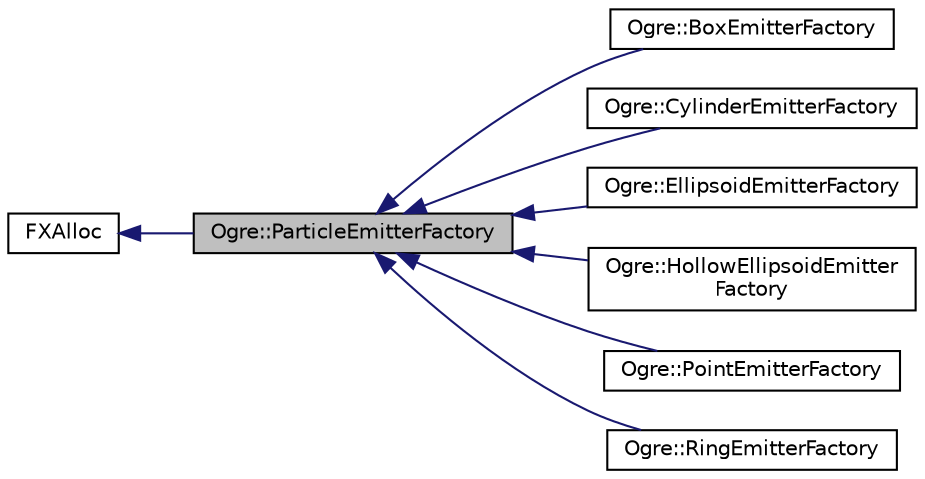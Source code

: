 digraph "Ogre::ParticleEmitterFactory"
{
  bgcolor="transparent";
  edge [fontname="Helvetica",fontsize="10",labelfontname="Helvetica",labelfontsize="10"];
  node [fontname="Helvetica",fontsize="10",shape=record];
  rankdir="LR";
  Node0 [label="Ogre::ParticleEmitterFactory",height=0.2,width=0.4,color="black", fillcolor="grey75", style="filled", fontcolor="black"];
  Node1 -> Node0 [dir="back",color="midnightblue",fontsize="10",style="solid",fontname="Helvetica"];
  Node1 [label="FXAlloc",height=0.2,width=0.4,color="black",URL="$class_ogre_1_1_allocated_object.html"];
  Node0 -> Node2 [dir="back",color="midnightblue",fontsize="10",style="solid",fontname="Helvetica"];
  Node2 [label="Ogre::BoxEmitterFactory",height=0.2,width=0.4,color="black",URL="$class_ogre_1_1_box_emitter_factory.html",tooltip="Factory class for particle emitter of type \"Box\". "];
  Node0 -> Node3 [dir="back",color="midnightblue",fontsize="10",style="solid",fontname="Helvetica"];
  Node3 [label="Ogre::CylinderEmitterFactory",height=0.2,width=0.4,color="black",URL="$class_ogre_1_1_cylinder_emitter_factory.html",tooltip="Factory class for particle emitter of type \"Cylinder\". "];
  Node0 -> Node4 [dir="back",color="midnightblue",fontsize="10",style="solid",fontname="Helvetica"];
  Node4 [label="Ogre::EllipsoidEmitterFactory",height=0.2,width=0.4,color="black",URL="$class_ogre_1_1_ellipsoid_emitter_factory.html",tooltip="Factory class for particle emitter of type \"Ellipsoid\". "];
  Node0 -> Node5 [dir="back",color="midnightblue",fontsize="10",style="solid",fontname="Helvetica"];
  Node5 [label="Ogre::HollowEllipsoidEmitter\lFactory",height=0.2,width=0.4,color="black",URL="$class_ogre_1_1_hollow_ellipsoid_emitter_factory.html",tooltip="Factory class for particle emitter of type \"HollowEllipsoid\". "];
  Node0 -> Node6 [dir="back",color="midnightblue",fontsize="10",style="solid",fontname="Helvetica"];
  Node6 [label="Ogre::PointEmitterFactory",height=0.2,width=0.4,color="black",URL="$class_ogre_1_1_point_emitter_factory.html",tooltip="Factory class for particle emitter of type \"Point\". "];
  Node0 -> Node7 [dir="back",color="midnightblue",fontsize="10",style="solid",fontname="Helvetica"];
  Node7 [label="Ogre::RingEmitterFactory",height=0.2,width=0.4,color="black",URL="$class_ogre_1_1_ring_emitter_factory.html",tooltip="Factory class for particle emitter of type \"Ring\". "];
}
